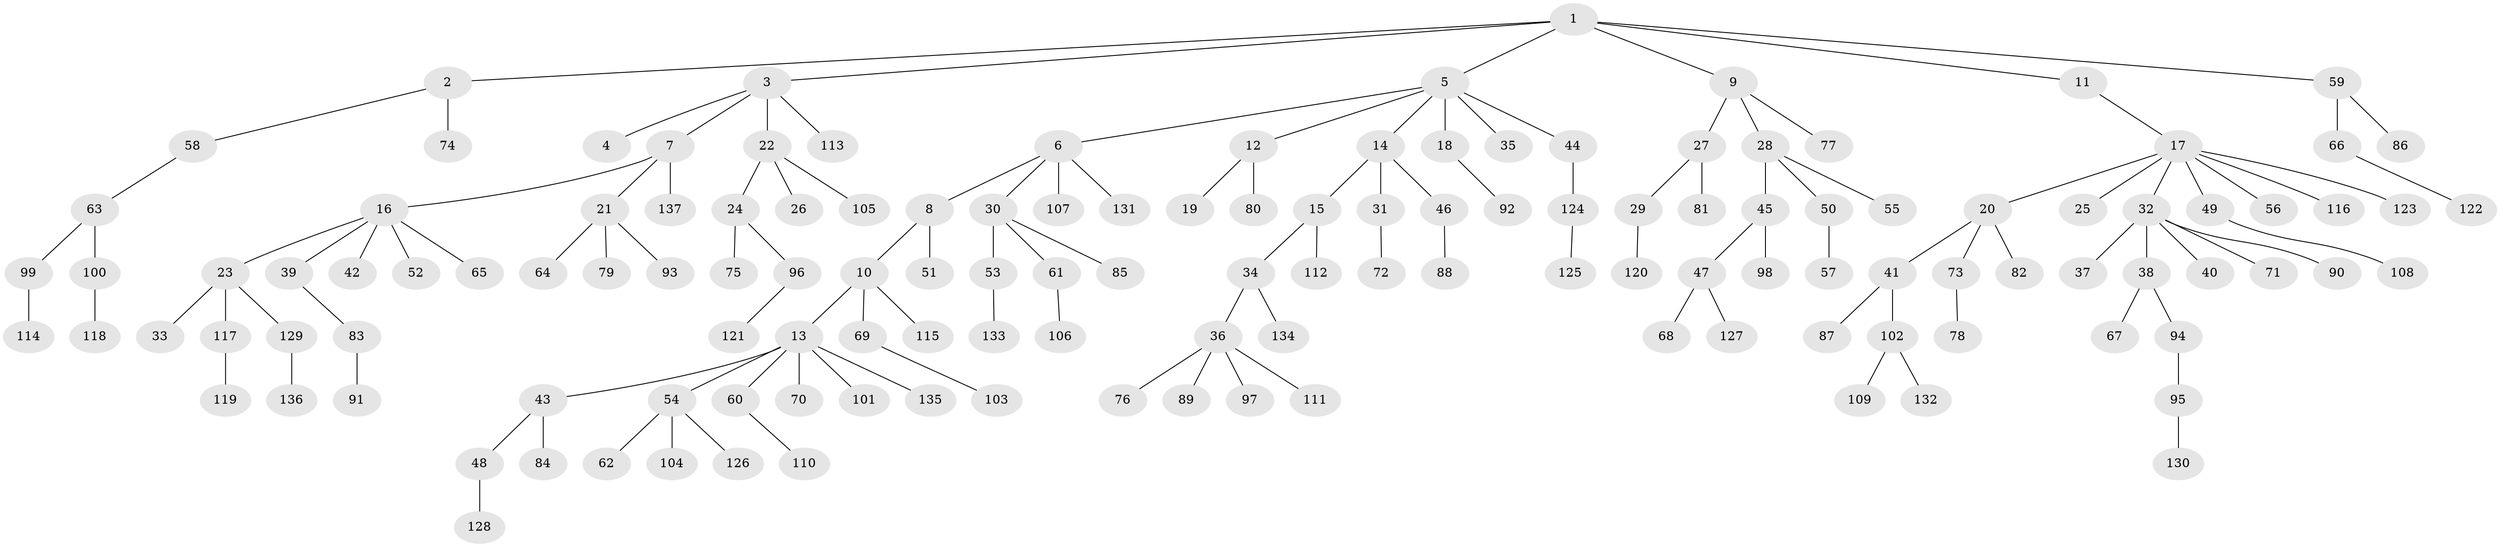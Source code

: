// coarse degree distribution, {4: 0.07272727272727272, 1: 0.5272727272727272, 6: 0.03636363636363636, 2: 0.23636363636363636, 3: 0.09090909090909091, 5: 0.03636363636363636}
// Generated by graph-tools (version 1.1) at 2025/37/03/04/25 23:37:21]
// undirected, 137 vertices, 136 edges
graph export_dot {
  node [color=gray90,style=filled];
  1;
  2;
  3;
  4;
  5;
  6;
  7;
  8;
  9;
  10;
  11;
  12;
  13;
  14;
  15;
  16;
  17;
  18;
  19;
  20;
  21;
  22;
  23;
  24;
  25;
  26;
  27;
  28;
  29;
  30;
  31;
  32;
  33;
  34;
  35;
  36;
  37;
  38;
  39;
  40;
  41;
  42;
  43;
  44;
  45;
  46;
  47;
  48;
  49;
  50;
  51;
  52;
  53;
  54;
  55;
  56;
  57;
  58;
  59;
  60;
  61;
  62;
  63;
  64;
  65;
  66;
  67;
  68;
  69;
  70;
  71;
  72;
  73;
  74;
  75;
  76;
  77;
  78;
  79;
  80;
  81;
  82;
  83;
  84;
  85;
  86;
  87;
  88;
  89;
  90;
  91;
  92;
  93;
  94;
  95;
  96;
  97;
  98;
  99;
  100;
  101;
  102;
  103;
  104;
  105;
  106;
  107;
  108;
  109;
  110;
  111;
  112;
  113;
  114;
  115;
  116;
  117;
  118;
  119;
  120;
  121;
  122;
  123;
  124;
  125;
  126;
  127;
  128;
  129;
  130;
  131;
  132;
  133;
  134;
  135;
  136;
  137;
  1 -- 2;
  1 -- 3;
  1 -- 5;
  1 -- 9;
  1 -- 11;
  1 -- 59;
  2 -- 58;
  2 -- 74;
  3 -- 4;
  3 -- 7;
  3 -- 22;
  3 -- 113;
  5 -- 6;
  5 -- 12;
  5 -- 14;
  5 -- 18;
  5 -- 35;
  5 -- 44;
  6 -- 8;
  6 -- 30;
  6 -- 107;
  6 -- 131;
  7 -- 16;
  7 -- 21;
  7 -- 137;
  8 -- 10;
  8 -- 51;
  9 -- 27;
  9 -- 28;
  9 -- 77;
  10 -- 13;
  10 -- 69;
  10 -- 115;
  11 -- 17;
  12 -- 19;
  12 -- 80;
  13 -- 43;
  13 -- 54;
  13 -- 60;
  13 -- 70;
  13 -- 101;
  13 -- 135;
  14 -- 15;
  14 -- 31;
  14 -- 46;
  15 -- 34;
  15 -- 112;
  16 -- 23;
  16 -- 39;
  16 -- 42;
  16 -- 52;
  16 -- 65;
  17 -- 20;
  17 -- 25;
  17 -- 32;
  17 -- 49;
  17 -- 56;
  17 -- 116;
  17 -- 123;
  18 -- 92;
  20 -- 41;
  20 -- 73;
  20 -- 82;
  21 -- 64;
  21 -- 79;
  21 -- 93;
  22 -- 24;
  22 -- 26;
  22 -- 105;
  23 -- 33;
  23 -- 117;
  23 -- 129;
  24 -- 75;
  24 -- 96;
  27 -- 29;
  27 -- 81;
  28 -- 45;
  28 -- 50;
  28 -- 55;
  29 -- 120;
  30 -- 53;
  30 -- 61;
  30 -- 85;
  31 -- 72;
  32 -- 37;
  32 -- 38;
  32 -- 40;
  32 -- 71;
  32 -- 90;
  34 -- 36;
  34 -- 134;
  36 -- 76;
  36 -- 89;
  36 -- 97;
  36 -- 111;
  38 -- 67;
  38 -- 94;
  39 -- 83;
  41 -- 87;
  41 -- 102;
  43 -- 48;
  43 -- 84;
  44 -- 124;
  45 -- 47;
  45 -- 98;
  46 -- 88;
  47 -- 68;
  47 -- 127;
  48 -- 128;
  49 -- 108;
  50 -- 57;
  53 -- 133;
  54 -- 62;
  54 -- 104;
  54 -- 126;
  58 -- 63;
  59 -- 66;
  59 -- 86;
  60 -- 110;
  61 -- 106;
  63 -- 99;
  63 -- 100;
  66 -- 122;
  69 -- 103;
  73 -- 78;
  83 -- 91;
  94 -- 95;
  95 -- 130;
  96 -- 121;
  99 -- 114;
  100 -- 118;
  102 -- 109;
  102 -- 132;
  117 -- 119;
  124 -- 125;
  129 -- 136;
}
